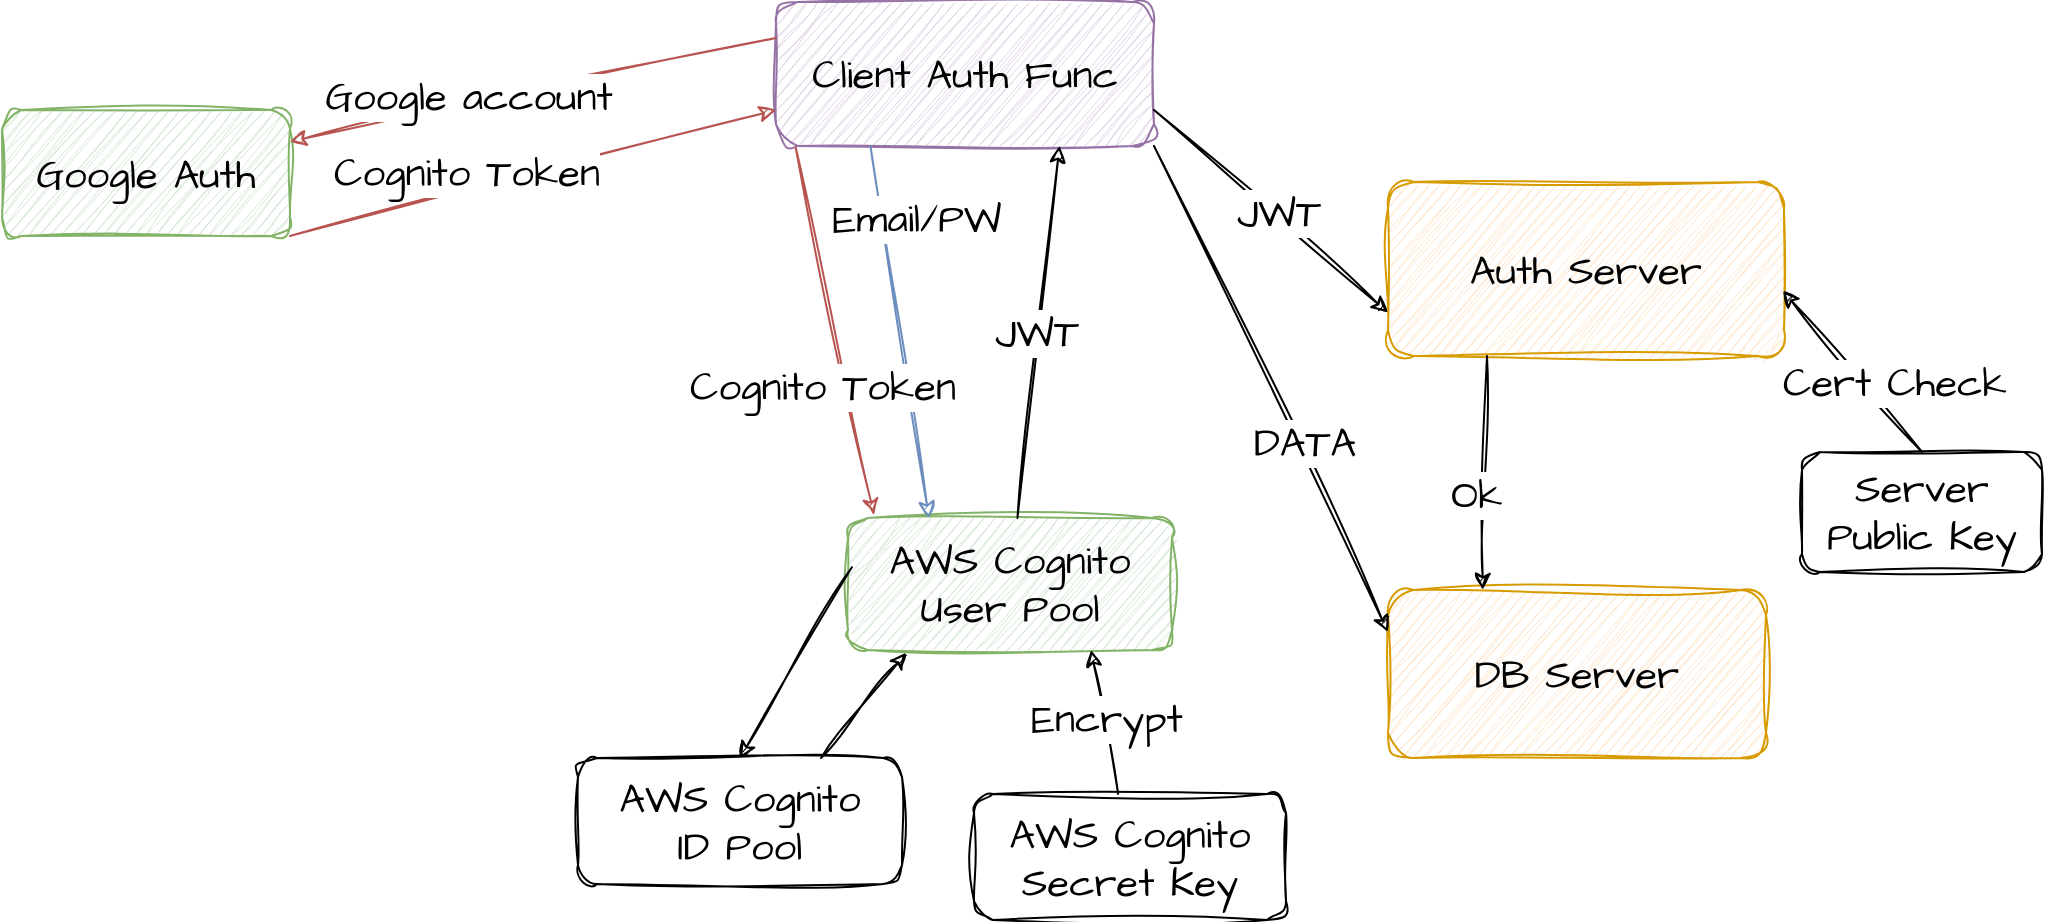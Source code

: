 <mxfile version="23.0.1" type="device">
  <diagram id="l8hXMBHkgcEJcSW0mbfh" name="Page-1">
    <mxGraphModel dx="1252" dy="698" grid="1" gridSize="9" guides="1" tooltips="1" connect="1" arrows="1" fold="1" page="1" pageScale="1" pageWidth="1169" pageHeight="827" math="0" shadow="0">
      <root>
        <mxCell id="0" />
        <mxCell id="1" parent="0" />
        <mxCell id="f18DvUi7Gv4_Nt1LRE4m-1" value="AWS Cognito&lt;br&gt;User Pool" style="rounded=1;whiteSpace=wrap;html=1;hachureGap=4;fontFamily=Architects Daughter;fontSource=https%3A%2F%2Ffonts.googleapis.com%2Fcss%3Ffamily%3DArchitects%2BDaughter;fontSize=20;sketch=1;curveFitting=1;jiggle=2;fillColor=#d5e8d4;strokeColor=#82b366;" vertex="1" parent="1">
          <mxGeometry x="495" y="348" width="162" height="66" as="geometry" />
        </mxCell>
        <mxCell id="f18DvUi7Gv4_Nt1LRE4m-2" value="Auth Server" style="rounded=1;whiteSpace=wrap;html=1;sketch=1;hachureGap=4;jiggle=2;curveFitting=1;fontFamily=Architects Daughter;fontSource=https%3A%2F%2Ffonts.googleapis.com%2Fcss%3Ffamily%3DArchitects%2BDaughter;fontSize=20;fillColor=#ffe6cc;strokeColor=#d79b00;" vertex="1" parent="1">
          <mxGeometry x="765" y="180" width="198" height="87" as="geometry" />
        </mxCell>
        <mxCell id="f18DvUi7Gv4_Nt1LRE4m-4" value="Client Auth Func" style="rounded=1;whiteSpace=wrap;html=1;sketch=1;hachureGap=4;jiggle=2;curveFitting=1;fontFamily=Architects Daughter;fontSource=https%3A%2F%2Ffonts.googleapis.com%2Fcss%3Ffamily%3DArchitects%2BDaughter;fontSize=20;fillColor=#e1d5e7;strokeColor=#9673a6;" vertex="1" parent="1">
          <mxGeometry x="459" y="90" width="189" height="72" as="geometry" />
        </mxCell>
        <mxCell id="f18DvUi7Gv4_Nt1LRE4m-6" value="" style="endArrow=classic;html=1;rounded=0;sketch=1;hachureGap=4;jiggle=2;curveFitting=1;fontFamily=Architects Daughter;fontSource=https%3A%2F%2Ffonts.googleapis.com%2Fcss%3Ffamily%3DArchitects%2BDaughter;fontSize=16;entryX=0.25;entryY=0;entryDx=0;entryDy=0;exitX=0.25;exitY=1;exitDx=0;exitDy=0;fillColor=#dae8fc;strokeColor=#6c8ebf;" edge="1" parent="1" source="f18DvUi7Gv4_Nt1LRE4m-4" target="f18DvUi7Gv4_Nt1LRE4m-1">
          <mxGeometry width="50" height="50" relative="1" as="geometry">
            <mxPoint x="162" y="365" as="sourcePoint" />
            <mxPoint x="212" y="315" as="targetPoint" />
          </mxGeometry>
        </mxCell>
        <mxCell id="f18DvUi7Gv4_Nt1LRE4m-7" value="Email/PW" style="edgeLabel;html=1;align=center;verticalAlign=middle;resizable=0;points=[];fontSize=20;fontFamily=Architects Daughter;" vertex="1" connectable="0" parent="f18DvUi7Gv4_Nt1LRE4m-6">
          <mxGeometry x="-0.309" relative="1" as="geometry">
            <mxPoint x="12" y="-28" as="offset" />
          </mxGeometry>
        </mxCell>
        <mxCell id="f18DvUi7Gv4_Nt1LRE4m-8" value="Google Auth" style="rounded=1;whiteSpace=wrap;html=1;sketch=1;hachureGap=4;jiggle=2;curveFitting=1;fontFamily=Architects Daughter;fontSource=https%3A%2F%2Ffonts.googleapis.com%2Fcss%3Ffamily%3DArchitects%2BDaughter;fontSize=20;fillColor=#d5e8d4;strokeColor=#82b366;" vertex="1" parent="1">
          <mxGeometry x="72" y="144" width="144" height="63" as="geometry" />
        </mxCell>
        <mxCell id="f18DvUi7Gv4_Nt1LRE4m-10" value="" style="endArrow=classic;html=1;rounded=0;sketch=1;hachureGap=4;jiggle=2;curveFitting=1;fontFamily=Architects Daughter;fontSource=https%3A%2F%2Ffonts.googleapis.com%2Fcss%3Ffamily%3DArchitects%2BDaughter;fontSize=16;exitX=0;exitY=0.25;exitDx=0;exitDy=0;entryX=1;entryY=0.25;entryDx=0;entryDy=0;fillColor=#f8cecc;strokeColor=#b85450;" edge="1" parent="1" source="f18DvUi7Gv4_Nt1LRE4m-4" target="f18DvUi7Gv4_Nt1LRE4m-8">
          <mxGeometry width="50" height="50" relative="1" as="geometry">
            <mxPoint x="261" y="455" as="sourcePoint" />
            <mxPoint x="311" y="405" as="targetPoint" />
          </mxGeometry>
        </mxCell>
        <mxCell id="f18DvUi7Gv4_Nt1LRE4m-11" value="Google account" style="edgeLabel;html=1;align=center;verticalAlign=middle;resizable=0;points=[];fontSize=20;fontFamily=Architects Daughter;" vertex="1" connectable="0" parent="f18DvUi7Gv4_Nt1LRE4m-10">
          <mxGeometry x="0.261" y="-4" relative="1" as="geometry">
            <mxPoint as="offset" />
          </mxGeometry>
        </mxCell>
        <mxCell id="f18DvUi7Gv4_Nt1LRE4m-14" value="" style="endArrow=classic;html=1;rounded=0;sketch=1;hachureGap=4;jiggle=2;curveFitting=1;fontFamily=Architects Daughter;fontSource=https%3A%2F%2Ffonts.googleapis.com%2Fcss%3Ffamily%3DArchitects%2BDaughter;fontSize=16;exitX=1;exitY=1;exitDx=0;exitDy=0;entryX=0;entryY=0.75;entryDx=0;entryDy=0;fillColor=#f8cecc;strokeColor=#b85450;" edge="1" parent="1" source="f18DvUi7Gv4_Nt1LRE4m-8" target="f18DvUi7Gv4_Nt1LRE4m-4">
          <mxGeometry width="50" height="50" relative="1" as="geometry">
            <mxPoint x="306" y="554" as="sourcePoint" />
            <mxPoint x="356" y="504" as="targetPoint" />
          </mxGeometry>
        </mxCell>
        <mxCell id="f18DvUi7Gv4_Nt1LRE4m-15" value="Cognito&amp;nbsp;Token" style="edgeLabel;html=1;align=center;verticalAlign=middle;resizable=0;points=[];fontSize=20;fontFamily=Architects Daughter;" vertex="1" connectable="0" parent="f18DvUi7Gv4_Nt1LRE4m-14">
          <mxGeometry x="0.646" y="-3" relative="1" as="geometry">
            <mxPoint x="-113" y="17" as="offset" />
          </mxGeometry>
        </mxCell>
        <mxCell id="f18DvUi7Gv4_Nt1LRE4m-16" value="" style="endArrow=classic;html=1;rounded=0;sketch=1;hachureGap=4;jiggle=2;curveFitting=1;fontFamily=Architects Daughter;fontSource=https%3A%2F%2Ffonts.googleapis.com%2Fcss%3Ffamily%3DArchitects%2BDaughter;fontSize=16;exitX=0.052;exitY=1.009;exitDx=0;exitDy=0;exitPerimeter=0;entryX=0.08;entryY=-0.021;entryDx=0;entryDy=0;entryPerimeter=0;fillColor=#f8cecc;strokeColor=#b85450;" edge="1" parent="1" source="f18DvUi7Gv4_Nt1LRE4m-4" target="f18DvUi7Gv4_Nt1LRE4m-1">
          <mxGeometry width="50" height="50" relative="1" as="geometry">
            <mxPoint x="198" y="338" as="sourcePoint" />
            <mxPoint x="248" y="288" as="targetPoint" />
          </mxGeometry>
        </mxCell>
        <mxCell id="f18DvUi7Gv4_Nt1LRE4m-17" value="Cognito Token" style="edgeLabel;html=1;align=center;verticalAlign=middle;resizable=0;points=[];fontSize=20;fontFamily=Architects Daughter;" vertex="1" connectable="0" parent="f18DvUi7Gv4_Nt1LRE4m-16">
          <mxGeometry x="-0.35" relative="1" as="geometry">
            <mxPoint y="59" as="offset" />
          </mxGeometry>
        </mxCell>
        <mxCell id="f18DvUi7Gv4_Nt1LRE4m-21" value="" style="endArrow=classic;html=1;rounded=0;sketch=1;hachureGap=4;jiggle=2;curveFitting=1;fontFamily=Architects Daughter;fontSource=https%3A%2F%2Ffonts.googleapis.com%2Fcss%3Ffamily%3DArchitects%2BDaughter;fontSize=16;entryX=0.75;entryY=1;entryDx=0;entryDy=0;" edge="1" parent="1" source="f18DvUi7Gv4_Nt1LRE4m-1" target="f18DvUi7Gv4_Nt1LRE4m-4">
          <mxGeometry width="50" height="50" relative="1" as="geometry">
            <mxPoint x="594" y="495" as="sourcePoint" />
            <mxPoint x="698" y="279" as="targetPoint" />
          </mxGeometry>
        </mxCell>
        <mxCell id="f18DvUi7Gv4_Nt1LRE4m-22" value="JWT" style="edgeLabel;html=1;align=center;verticalAlign=middle;resizable=0;points=[];fontSize=20;fontFamily=Architects Daughter;" vertex="1" connectable="0" parent="f18DvUi7Gv4_Nt1LRE4m-21">
          <mxGeometry x="0.003" y="2" relative="1" as="geometry">
            <mxPoint as="offset" />
          </mxGeometry>
        </mxCell>
        <mxCell id="f18DvUi7Gv4_Nt1LRE4m-23" value="AWS Cognito&lt;br&gt;ID Pool" style="rounded=1;whiteSpace=wrap;html=1;sketch=1;hachureGap=4;jiggle=2;curveFitting=1;fontFamily=Architects Daughter;fontSource=https%3A%2F%2Ffonts.googleapis.com%2Fcss%3Ffamily%3DArchitects%2BDaughter;fontSize=20;" vertex="1" parent="1">
          <mxGeometry x="360" y="468" width="162" height="63" as="geometry" />
        </mxCell>
        <mxCell id="f18DvUi7Gv4_Nt1LRE4m-24" value="AWS Cognito&lt;br&gt;Secret Key" style="rounded=1;whiteSpace=wrap;html=1;sketch=1;hachureGap=4;jiggle=2;curveFitting=1;fontFamily=Architects Daughter;fontSource=https%3A%2F%2Ffonts.googleapis.com%2Fcss%3Ffamily%3DArchitects%2BDaughter;fontSize=20;" vertex="1" parent="1">
          <mxGeometry x="558" y="486" width="156" height="63" as="geometry" />
        </mxCell>
        <mxCell id="f18DvUi7Gv4_Nt1LRE4m-26" value="" style="endArrow=classic;html=1;rounded=0;sketch=1;hachureGap=4;jiggle=2;curveFitting=1;fontFamily=Architects Daughter;fontSource=https%3A%2F%2Ffonts.googleapis.com%2Fcss%3Ffamily%3DArchitects%2BDaughter;fontSize=16;exitX=0.012;exitY=0.373;exitDx=0;exitDy=0;exitPerimeter=0;entryX=0.5;entryY=0;entryDx=0;entryDy=0;" edge="1" parent="1" source="f18DvUi7Gv4_Nt1LRE4m-1" target="f18DvUi7Gv4_Nt1LRE4m-23">
          <mxGeometry width="50" height="50" relative="1" as="geometry">
            <mxPoint x="306" y="401" as="sourcePoint" />
            <mxPoint x="356" y="351" as="targetPoint" />
          </mxGeometry>
        </mxCell>
        <mxCell id="f18DvUi7Gv4_Nt1LRE4m-27" value="" style="endArrow=classic;html=1;rounded=0;sketch=1;hachureGap=4;jiggle=2;curveFitting=1;fontFamily=Architects Daughter;fontSource=https%3A%2F%2Ffonts.googleapis.com%2Fcss%3Ffamily%3DArchitects%2BDaughter;fontSize=16;exitX=0.75;exitY=0;exitDx=0;exitDy=0;entryX=0.18;entryY=1.021;entryDx=0;entryDy=0;entryPerimeter=0;" edge="1" parent="1" source="f18DvUi7Gv4_Nt1LRE4m-23" target="f18DvUi7Gv4_Nt1LRE4m-1">
          <mxGeometry width="50" height="50" relative="1" as="geometry">
            <mxPoint x="333" y="491" as="sourcePoint" />
            <mxPoint x="383" y="441" as="targetPoint" />
          </mxGeometry>
        </mxCell>
        <mxCell id="f18DvUi7Gv4_Nt1LRE4m-28" value="" style="endArrow=classic;html=1;rounded=0;sketch=1;hachureGap=4;jiggle=2;curveFitting=1;fontFamily=Architects Daughter;fontSource=https%3A%2F%2Ffonts.googleapis.com%2Fcss%3Ffamily%3DArchitects%2BDaughter;fontSize=16;entryX=0.75;entryY=1;entryDx=0;entryDy=0;" edge="1" parent="1" source="f18DvUi7Gv4_Nt1LRE4m-24" target="f18DvUi7Gv4_Nt1LRE4m-1">
          <mxGeometry width="50" height="50" relative="1" as="geometry">
            <mxPoint x="576" y="662" as="sourcePoint" />
            <mxPoint x="626" y="612" as="targetPoint" />
          </mxGeometry>
        </mxCell>
        <mxCell id="f18DvUi7Gv4_Nt1LRE4m-29" value="Encrypt" style="edgeLabel;html=1;align=center;verticalAlign=middle;resizable=0;points=[];fontSize=20;fontFamily=Architects Daughter;" vertex="1" connectable="0" parent="f18DvUi7Gv4_Nt1LRE4m-28">
          <mxGeometry x="0.07" y="-1" relative="1" as="geometry">
            <mxPoint as="offset" />
          </mxGeometry>
        </mxCell>
        <mxCell id="f18DvUi7Gv4_Nt1LRE4m-30" value="Server Public Key" style="rounded=1;whiteSpace=wrap;html=1;sketch=1;hachureGap=4;jiggle=2;curveFitting=1;fontFamily=Architects Daughter;fontSource=https%3A%2F%2Ffonts.googleapis.com%2Fcss%3Ffamily%3DArchitects%2BDaughter;fontSize=20;" vertex="1" parent="1">
          <mxGeometry x="972" y="315" width="120" height="60" as="geometry" />
        </mxCell>
        <mxCell id="f18DvUi7Gv4_Nt1LRE4m-32" value="" style="endArrow=classic;html=1;rounded=0;sketch=1;hachureGap=4;jiggle=2;curveFitting=1;fontFamily=Architects Daughter;fontSource=https%3A%2F%2Ffonts.googleapis.com%2Fcss%3Ffamily%3DArchitects%2BDaughter;fontSize=16;entryX=0.997;entryY=0.626;entryDx=0;entryDy=0;entryPerimeter=0;exitX=0.5;exitY=0;exitDx=0;exitDy=0;" edge="1" parent="1" source="f18DvUi7Gv4_Nt1LRE4m-30" target="f18DvUi7Gv4_Nt1LRE4m-2">
          <mxGeometry width="50" height="50" relative="1" as="geometry">
            <mxPoint x="1017" y="356" as="sourcePoint" />
            <mxPoint x="1067" y="306" as="targetPoint" />
          </mxGeometry>
        </mxCell>
        <mxCell id="f18DvUi7Gv4_Nt1LRE4m-33" value="Cert Check" style="edgeLabel;html=1;align=center;verticalAlign=middle;resizable=0;points=[];fontSize=20;fontFamily=Architects Daughter;" vertex="1" connectable="0" parent="f18DvUi7Gv4_Nt1LRE4m-32">
          <mxGeometry x="0.009" y="-6" relative="1" as="geometry">
            <mxPoint x="16" y="9" as="offset" />
          </mxGeometry>
        </mxCell>
        <mxCell id="f18DvUi7Gv4_Nt1LRE4m-34" value="" style="endArrow=classic;html=1;rounded=0;sketch=1;hachureGap=4;jiggle=2;curveFitting=1;fontFamily=Architects Daughter;fontSource=https%3A%2F%2Ffonts.googleapis.com%2Fcss%3Ffamily%3DArchitects%2BDaughter;fontSize=16;exitX=1;exitY=0.75;exitDx=0;exitDy=0;entryX=0;entryY=0.75;entryDx=0;entryDy=0;" edge="1" parent="1" source="f18DvUi7Gv4_Nt1LRE4m-4" target="f18DvUi7Gv4_Nt1LRE4m-2">
          <mxGeometry width="50" height="50" relative="1" as="geometry">
            <mxPoint x="720" y="158" as="sourcePoint" />
            <mxPoint x="770" y="108" as="targetPoint" />
          </mxGeometry>
        </mxCell>
        <mxCell id="f18DvUi7Gv4_Nt1LRE4m-35" value="JWT" style="edgeLabel;html=1;align=center;verticalAlign=middle;resizable=0;points=[];fontSize=20;fontFamily=Architects Daughter;" vertex="1" connectable="0" parent="f18DvUi7Gv4_Nt1LRE4m-34">
          <mxGeometry x="0.026" y="2" relative="1" as="geometry">
            <mxPoint as="offset" />
          </mxGeometry>
        </mxCell>
        <mxCell id="f18DvUi7Gv4_Nt1LRE4m-36" value="DB Server" style="rounded=1;whiteSpace=wrap;html=1;sketch=1;hachureGap=4;jiggle=2;curveFitting=1;fontFamily=Architects Daughter;fontSource=https%3A%2F%2Ffonts.googleapis.com%2Fcss%3Ffamily%3DArchitects%2BDaughter;fontSize=20;fillColor=#ffe6cc;strokeColor=#d79b00;" vertex="1" parent="1">
          <mxGeometry x="765" y="384" width="189" height="84" as="geometry" />
        </mxCell>
        <mxCell id="f18DvUi7Gv4_Nt1LRE4m-37" value="" style="endArrow=classic;html=1;rounded=0;sketch=1;hachureGap=4;jiggle=2;curveFitting=1;fontFamily=Architects Daughter;fontSource=https%3A%2F%2Ffonts.googleapis.com%2Fcss%3Ffamily%3DArchitects%2BDaughter;fontSize=16;exitX=0.25;exitY=1;exitDx=0;exitDy=0;entryX=0.25;entryY=0;entryDx=0;entryDy=0;" edge="1" parent="1" source="f18DvUi7Gv4_Nt1LRE4m-2" target="f18DvUi7Gv4_Nt1LRE4m-36">
          <mxGeometry width="50" height="50" relative="1" as="geometry">
            <mxPoint x="882" y="365" as="sourcePoint" />
            <mxPoint x="932" y="315" as="targetPoint" />
          </mxGeometry>
        </mxCell>
        <mxCell id="f18DvUi7Gv4_Nt1LRE4m-38" value="Ok" style="edgeLabel;html=1;align=center;verticalAlign=middle;resizable=0;points=[];fontSize=20;fontFamily=Architects Daughter;" vertex="1" connectable="0" parent="f18DvUi7Gv4_Nt1LRE4m-37">
          <mxGeometry x="0.175" y="-4" relative="1" as="geometry">
            <mxPoint as="offset" />
          </mxGeometry>
        </mxCell>
        <mxCell id="f18DvUi7Gv4_Nt1LRE4m-39" value="" style="endArrow=classic;html=1;rounded=0;sketch=1;hachureGap=4;jiggle=2;curveFitting=1;fontFamily=Architects Daughter;fontSource=https%3A%2F%2Ffonts.googleapis.com%2Fcss%3Ffamily%3DArchitects%2BDaughter;fontSize=16;exitX=1;exitY=1;exitDx=0;exitDy=0;entryX=0;entryY=0.25;entryDx=0;entryDy=0;" edge="1" parent="1" source="f18DvUi7Gv4_Nt1LRE4m-4" target="f18DvUi7Gv4_Nt1LRE4m-36">
          <mxGeometry width="50" height="50" relative="1" as="geometry">
            <mxPoint x="675" y="338" as="sourcePoint" />
            <mxPoint x="725" y="288" as="targetPoint" />
          </mxGeometry>
        </mxCell>
        <mxCell id="f18DvUi7Gv4_Nt1LRE4m-40" value="DATA" style="edgeLabel;html=1;align=center;verticalAlign=middle;resizable=0;points=[];fontSize=20;fontFamily=Architects Daughter;" vertex="1" connectable="0" parent="f18DvUi7Gv4_Nt1LRE4m-39">
          <mxGeometry x="0.235" y="3" relative="1" as="geometry">
            <mxPoint y="-1" as="offset" />
          </mxGeometry>
        </mxCell>
      </root>
    </mxGraphModel>
  </diagram>
</mxfile>
